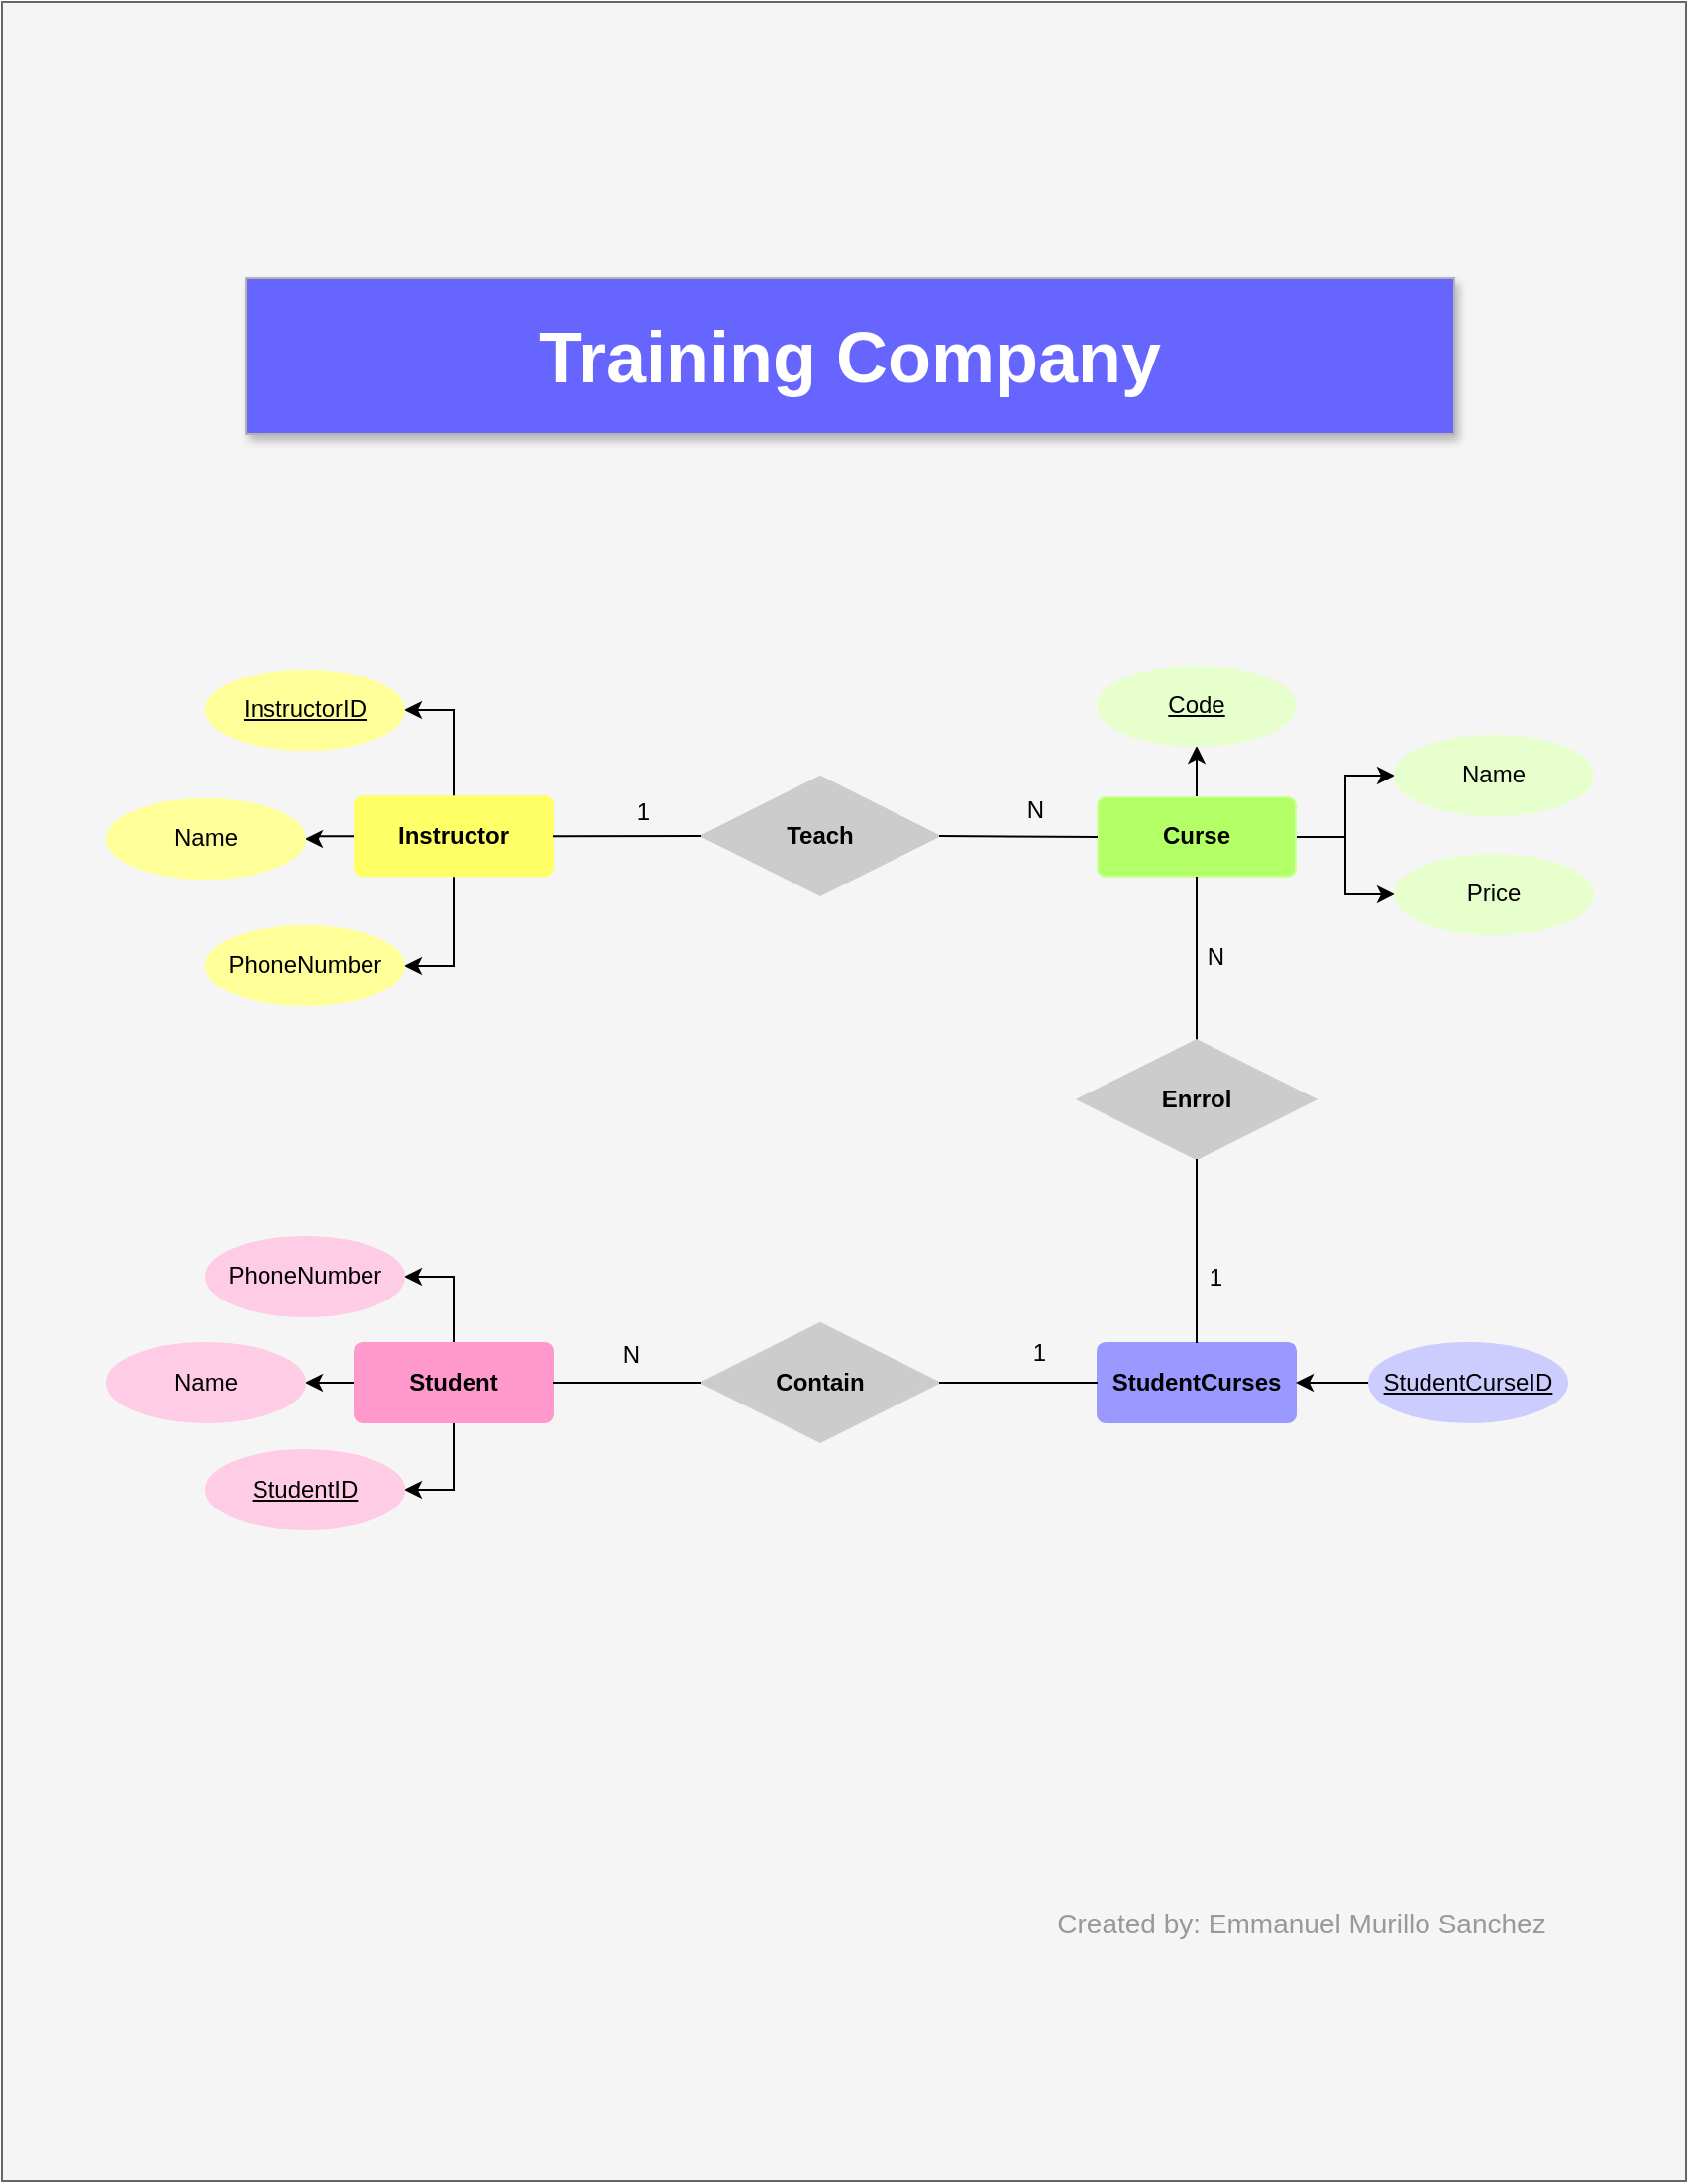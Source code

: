 <mxfile version="22.0.8" type="github">
  <diagram name="Page-1" id="V6OJBMJcq4390pBjH3aX">
    <mxGraphModel dx="-1431" dy="892" grid="1" gridSize="10" guides="1" tooltips="1" connect="1" arrows="1" fold="1" page="1" pageScale="1" pageWidth="850" pageHeight="1100" math="0" shadow="0">
      <root>
        <mxCell id="0" />
        <mxCell id="1" parent="0" />
        <mxCell id="k3ujH99_nBCrgttbyDJp-1" value="" style="rounded=0;whiteSpace=wrap;html=1;fontSize=36;labelBackgroundColor=none;fillColor=#f5f5f5;fontColor=#333333;strokeColor=#666666;" vertex="1" parent="1">
          <mxGeometry x="3400" y="7.105e-15" width="850" height="1100" as="geometry" />
        </mxCell>
        <mxCell id="k3ujH99_nBCrgttbyDJp-2" style="edgeStyle=orthogonalEdgeStyle;rounded=0;orthogonalLoop=1;jettySize=auto;html=1;" edge="1" parent="1" source="k3ujH99_nBCrgttbyDJp-5" target="k3ujH99_nBCrgttbyDJp-8">
          <mxGeometry relative="1" as="geometry" />
        </mxCell>
        <mxCell id="k3ujH99_nBCrgttbyDJp-3" style="edgeStyle=orthogonalEdgeStyle;rounded=0;orthogonalLoop=1;jettySize=auto;html=1;" edge="1" parent="1" source="k3ujH99_nBCrgttbyDJp-5" target="k3ujH99_nBCrgttbyDJp-7">
          <mxGeometry relative="1" as="geometry" />
        </mxCell>
        <mxCell id="k3ujH99_nBCrgttbyDJp-4" style="edgeStyle=orthogonalEdgeStyle;rounded=0;orthogonalLoop=1;jettySize=auto;html=1;entryX=0;entryY=0.5;entryDx=0;entryDy=0;" edge="1" parent="1" source="k3ujH99_nBCrgttbyDJp-5" target="k3ujH99_nBCrgttbyDJp-6">
          <mxGeometry relative="1" as="geometry" />
        </mxCell>
        <mxCell id="k3ujH99_nBCrgttbyDJp-5" value="&lt;b&gt;Curse&lt;/b&gt;" style="rounded=1;arcSize=10;whiteSpace=wrap;html=1;align=center;fillColor=#B3FF66;strokeColor=#CCFF99;" vertex="1" parent="1">
          <mxGeometry x="3953" y="401.49" width="100" height="40" as="geometry" />
        </mxCell>
        <mxCell id="k3ujH99_nBCrgttbyDJp-6" value="Price" style="ellipse;whiteSpace=wrap;html=1;align=center;fillColor=#E6FFCC;strokeColor=#E6FFCC;" vertex="1" parent="1">
          <mxGeometry x="4103" y="430.49" width="100" height="40" as="geometry" />
        </mxCell>
        <mxCell id="k3ujH99_nBCrgttbyDJp-7" value="Name" style="ellipse;whiteSpace=wrap;html=1;align=center;fillColor=#E6FFCC;strokeColor=#E6FFCC;" vertex="1" parent="1">
          <mxGeometry x="4103" y="370.49" width="100" height="40" as="geometry" />
        </mxCell>
        <mxCell id="k3ujH99_nBCrgttbyDJp-8" value="Code" style="ellipse;whiteSpace=wrap;html=1;align=center;fontStyle=4;fillColor=#E6FFCC;strokeColor=#E6FFCC;" vertex="1" parent="1">
          <mxGeometry x="3953" y="335.49" width="100" height="40" as="geometry" />
        </mxCell>
        <mxCell id="k3ujH99_nBCrgttbyDJp-9" style="edgeStyle=orthogonalEdgeStyle;rounded=0;orthogonalLoop=1;jettySize=auto;html=1;entryX=1;entryY=0.5;entryDx=0;entryDy=0;" edge="1" parent="1" source="k3ujH99_nBCrgttbyDJp-12" target="k3ujH99_nBCrgttbyDJp-14">
          <mxGeometry relative="1" as="geometry" />
        </mxCell>
        <mxCell id="k3ujH99_nBCrgttbyDJp-10" style="edgeStyle=orthogonalEdgeStyle;rounded=0;orthogonalLoop=1;jettySize=auto;html=1;entryX=1;entryY=0.5;entryDx=0;entryDy=0;" edge="1" parent="1" source="k3ujH99_nBCrgttbyDJp-12" target="k3ujH99_nBCrgttbyDJp-15">
          <mxGeometry relative="1" as="geometry" />
        </mxCell>
        <mxCell id="k3ujH99_nBCrgttbyDJp-11" style="edgeStyle=orthogonalEdgeStyle;rounded=0;orthogonalLoop=1;jettySize=auto;html=1;entryX=1;entryY=0.5;entryDx=0;entryDy=0;" edge="1" parent="1" source="k3ujH99_nBCrgttbyDJp-12" target="k3ujH99_nBCrgttbyDJp-16">
          <mxGeometry relative="1" as="geometry" />
        </mxCell>
        <mxCell id="k3ujH99_nBCrgttbyDJp-12" value="&lt;b&gt;Instructor&lt;/b&gt;" style="rounded=1;arcSize=10;whiteSpace=wrap;html=1;align=center;fillColor=#FFFF66;strokeColor=#FFFF66;" vertex="1" parent="1">
          <mxGeometry x="3578" y="401.11" width="100" height="40" as="geometry" />
        </mxCell>
        <mxCell id="k3ujH99_nBCrgttbyDJp-13" value="&lt;b&gt;Teach&lt;/b&gt;" style="shape=rhombus;perimeter=rhombusPerimeter;whiteSpace=wrap;html=1;align=center;fillColor=#CCCCCC;strokeColor=#CCCCCC;" vertex="1" parent="1">
          <mxGeometry x="3753" y="390.99" width="120" height="60" as="geometry" />
        </mxCell>
        <mxCell id="k3ujH99_nBCrgttbyDJp-14" value="Name" style="ellipse;whiteSpace=wrap;html=1;align=center;fillColor=#FFFF99;strokeColor=#FFFF99;" vertex="1" parent="1">
          <mxGeometry x="3453" y="402.49" width="100" height="40" as="geometry" />
        </mxCell>
        <mxCell id="k3ujH99_nBCrgttbyDJp-15" value="InstructorID" style="ellipse;whiteSpace=wrap;html=1;align=center;fontStyle=4;fillColor=#FFFF99;strokeColor=#FFFF99;" vertex="1" parent="1">
          <mxGeometry x="3503" y="337.49" width="100" height="40" as="geometry" />
        </mxCell>
        <mxCell id="k3ujH99_nBCrgttbyDJp-16" value="PhoneNumber" style="ellipse;whiteSpace=wrap;html=1;align=center;fillColor=#FFFF99;strokeColor=#FFFF99;" vertex="1" parent="1">
          <mxGeometry x="3503" y="466.49" width="100" height="40" as="geometry" />
        </mxCell>
        <mxCell id="k3ujH99_nBCrgttbyDJp-17" style="edgeStyle=orthogonalEdgeStyle;rounded=0;orthogonalLoop=1;jettySize=auto;html=1;entryX=1;entryY=0.5;entryDx=0;entryDy=0;" edge="1" parent="1" source="k3ujH99_nBCrgttbyDJp-20" target="k3ujH99_nBCrgttbyDJp-22">
          <mxGeometry relative="1" as="geometry" />
        </mxCell>
        <mxCell id="k3ujH99_nBCrgttbyDJp-18" style="edgeStyle=orthogonalEdgeStyle;rounded=0;orthogonalLoop=1;jettySize=auto;html=1;entryX=1;entryY=0.5;entryDx=0;entryDy=0;" edge="1" parent="1" source="k3ujH99_nBCrgttbyDJp-20" target="k3ujH99_nBCrgttbyDJp-21">
          <mxGeometry relative="1" as="geometry" />
        </mxCell>
        <mxCell id="k3ujH99_nBCrgttbyDJp-19" style="edgeStyle=orthogonalEdgeStyle;rounded=0;orthogonalLoop=1;jettySize=auto;html=1;entryX=1;entryY=0.5;entryDx=0;entryDy=0;" edge="1" parent="1" source="k3ujH99_nBCrgttbyDJp-20" target="k3ujH99_nBCrgttbyDJp-23">
          <mxGeometry relative="1" as="geometry" />
        </mxCell>
        <mxCell id="k3ujH99_nBCrgttbyDJp-20" value="&lt;b&gt;Student&lt;/b&gt;" style="rounded=1;arcSize=10;whiteSpace=wrap;html=1;align=center;fillColor=#FF99CC;strokeColor=#FF99CC;" vertex="1" parent="1">
          <mxGeometry x="3578" y="676.95" width="100" height="40" as="geometry" />
        </mxCell>
        <mxCell id="k3ujH99_nBCrgttbyDJp-21" value="PhoneNumber" style="ellipse;whiteSpace=wrap;html=1;align=center;fillColor=#FFCCE6;strokeColor=#FFCCE6;" vertex="1" parent="1">
          <mxGeometry x="3503" y="623.46" width="100" height="40" as="geometry" />
        </mxCell>
        <mxCell id="k3ujH99_nBCrgttbyDJp-22" value="Name" style="ellipse;whiteSpace=wrap;html=1;align=center;fillColor=#FFCCE6;strokeColor=#FFCCE6;" vertex="1" parent="1">
          <mxGeometry x="3453" y="676.95" width="100" height="40" as="geometry" />
        </mxCell>
        <mxCell id="k3ujH99_nBCrgttbyDJp-23" value="StudentID" style="ellipse;whiteSpace=wrap;html=1;align=center;fontStyle=4;fillColor=#FFCCE6;strokeColor=#FFCCE6;" vertex="1" parent="1">
          <mxGeometry x="3503" y="730.97" width="100" height="40" as="geometry" />
        </mxCell>
        <mxCell id="k3ujH99_nBCrgttbyDJp-24" value="" style="endArrow=none;html=1;rounded=0;exitX=0;exitY=0.5;exitDx=0;exitDy=0;entryX=1;entryY=0.5;entryDx=0;entryDy=0;" edge="1" parent="1" source="k3ujH99_nBCrgttbyDJp-5" target="k3ujH99_nBCrgttbyDJp-13">
          <mxGeometry relative="1" as="geometry">
            <mxPoint x="3873" y="421.99" as="sourcePoint" />
            <mxPoint x="3863" y="490.99" as="targetPoint" />
          </mxGeometry>
        </mxCell>
        <mxCell id="k3ujH99_nBCrgttbyDJp-25" value="N" style="resizable=0;html=1;align=right;verticalAlign=bottom;" connectable="0" vertex="1" parent="k3ujH99_nBCrgttbyDJp-24">
          <mxGeometry x="1" relative="1" as="geometry">
            <mxPoint x="53" y="-4" as="offset" />
          </mxGeometry>
        </mxCell>
        <mxCell id="k3ujH99_nBCrgttbyDJp-26" value="" style="endArrow=none;html=1;rounded=0;entryX=1;entryY=0.5;entryDx=0;entryDy=0;exitX=0;exitY=0.5;exitDx=0;exitDy=0;" edge="1" parent="1" source="k3ujH99_nBCrgttbyDJp-13" target="k3ujH99_nBCrgttbyDJp-12">
          <mxGeometry relative="1" as="geometry">
            <mxPoint x="3593" y="650.99" as="sourcePoint" />
            <mxPoint x="3753" y="650.99" as="targetPoint" />
          </mxGeometry>
        </mxCell>
        <mxCell id="k3ujH99_nBCrgttbyDJp-27" value="1" style="resizable=0;html=1;align=right;verticalAlign=bottom;" connectable="0" vertex="1" parent="k3ujH99_nBCrgttbyDJp-26">
          <mxGeometry x="1" relative="1" as="geometry">
            <mxPoint x="49" y="-4" as="offset" />
          </mxGeometry>
        </mxCell>
        <mxCell id="k3ujH99_nBCrgttbyDJp-28" value="&lt;b&gt;Contain&lt;/b&gt;" style="shape=rhombus;perimeter=rhombusPerimeter;whiteSpace=wrap;html=1;align=center;fillColor=#CCCCCC;strokeColor=#CCCCCC;" vertex="1" parent="1">
          <mxGeometry x="3753" y="666.95" width="120" height="60" as="geometry" />
        </mxCell>
        <mxCell id="k3ujH99_nBCrgttbyDJp-29" value="" style="endArrow=none;html=1;rounded=0;exitX=0.5;exitY=1;exitDx=0;exitDy=0;entryX=0.5;entryY=0;entryDx=0;entryDy=0;" edge="1" parent="1" source="k3ujH99_nBCrgttbyDJp-5" target="k3ujH99_nBCrgttbyDJp-36">
          <mxGeometry relative="1" as="geometry">
            <mxPoint x="3963" y="432.49" as="sourcePoint" />
            <mxPoint x="3803" y="430.99" as="targetPoint" />
          </mxGeometry>
        </mxCell>
        <mxCell id="k3ujH99_nBCrgttbyDJp-30" value="N" style="resizable=0;html=1;align=right;verticalAlign=bottom;" connectable="0" vertex="1" parent="k3ujH99_nBCrgttbyDJp-29">
          <mxGeometry x="1" relative="1" as="geometry">
            <mxPoint x="14" y="-33" as="offset" />
          </mxGeometry>
        </mxCell>
        <mxCell id="k3ujH99_nBCrgttbyDJp-31" value="" style="endArrow=none;html=1;rounded=0;" edge="1" parent="1" source="k3ujH99_nBCrgttbyDJp-28" target="k3ujH99_nBCrgttbyDJp-20">
          <mxGeometry relative="1" as="geometry">
            <mxPoint x="3813" y="726.95" as="sourcePoint" />
            <mxPoint x="3812.5" y="891.46" as="targetPoint" />
          </mxGeometry>
        </mxCell>
        <mxCell id="k3ujH99_nBCrgttbyDJp-32" value="N" style="resizable=0;html=1;align=right;verticalAlign=bottom;" connectable="0" vertex="1" parent="k3ujH99_nBCrgttbyDJp-31">
          <mxGeometry x="1" relative="1" as="geometry">
            <mxPoint x="44" y="-5" as="offset" />
          </mxGeometry>
        </mxCell>
        <mxCell id="k3ujH99_nBCrgttbyDJp-33" value="&lt;b&gt;StudentCurses&lt;/b&gt;" style="rounded=1;arcSize=10;whiteSpace=wrap;html=1;align=center;fillColor=#9999FF;strokeColor=#9999FF;" vertex="1" parent="1">
          <mxGeometry x="3953" y="676.95" width="100" height="40" as="geometry" />
        </mxCell>
        <mxCell id="k3ujH99_nBCrgttbyDJp-34" value="" style="endArrow=none;html=1;rounded=0;exitX=1;exitY=0.5;exitDx=0;exitDy=0;" edge="1" parent="1" source="k3ujH99_nBCrgttbyDJp-28" target="k3ujH99_nBCrgttbyDJp-33">
          <mxGeometry relative="1" as="geometry">
            <mxPoint x="4093" y="476.95" as="sourcePoint" />
            <mxPoint x="4093" y="690.46" as="targetPoint" />
          </mxGeometry>
        </mxCell>
        <mxCell id="k3ujH99_nBCrgttbyDJp-35" value="1" style="resizable=0;html=1;align=right;verticalAlign=bottom;" connectable="0" vertex="1" parent="k3ujH99_nBCrgttbyDJp-34">
          <mxGeometry x="1" relative="1" as="geometry">
            <mxPoint x="-26" y="-6" as="offset" />
          </mxGeometry>
        </mxCell>
        <mxCell id="k3ujH99_nBCrgttbyDJp-36" value="&lt;b&gt;Enrrol&lt;/b&gt;" style="shape=rhombus;perimeter=rhombusPerimeter;whiteSpace=wrap;html=1;align=center;fillColor=#CCCCCC;strokeColor=#CCCCCC;" vertex="1" parent="1">
          <mxGeometry x="3943" y="524.06" width="120" height="60" as="geometry" />
        </mxCell>
        <mxCell id="k3ujH99_nBCrgttbyDJp-37" value="" style="endArrow=none;html=1;rounded=0;exitX=0.5;exitY=0;exitDx=0;exitDy=0;entryX=0.5;entryY=1;entryDx=0;entryDy=0;" edge="1" parent="1" source="k3ujH99_nBCrgttbyDJp-33" target="k3ujH99_nBCrgttbyDJp-36">
          <mxGeometry relative="1" as="geometry">
            <mxPoint x="3683.445" y="740.158" as="sourcePoint" />
            <mxPoint x="4003" y="599" as="targetPoint" />
          </mxGeometry>
        </mxCell>
        <mxCell id="k3ujH99_nBCrgttbyDJp-38" value="1" style="resizable=0;html=1;align=right;verticalAlign=bottom;" connectable="0" vertex="1" parent="k3ujH99_nBCrgttbyDJp-37">
          <mxGeometry x="1" relative="1" as="geometry">
            <mxPoint x="13" y="69" as="offset" />
          </mxGeometry>
        </mxCell>
        <mxCell id="k3ujH99_nBCrgttbyDJp-39" value="&lt;b&gt;&lt;font style=&quot;font-size: 36px;&quot;&gt;Training Company&lt;/font&gt;&lt;/b&gt;" style="text;html=1;strokeColor=#B3B3B3;fillColor=#6666FF;align=center;verticalAlign=middle;whiteSpace=wrap;rounded=0;shadow=1;fontColor=#FFFFFF;gradientColor=none;" vertex="1" parent="1">
          <mxGeometry x="3523" y="139.49" width="610" height="78.51" as="geometry" />
        </mxCell>
        <mxCell id="k3ujH99_nBCrgttbyDJp-40" style="edgeStyle=orthogonalEdgeStyle;rounded=0;orthogonalLoop=1;jettySize=auto;html=1;entryX=1;entryY=0.5;entryDx=0;entryDy=0;fontSize=24;" edge="1" parent="1" source="k3ujH99_nBCrgttbyDJp-41" target="k3ujH99_nBCrgttbyDJp-33">
          <mxGeometry relative="1" as="geometry" />
        </mxCell>
        <mxCell id="k3ujH99_nBCrgttbyDJp-41" value="StudentCurseID" style="ellipse;whiteSpace=wrap;html=1;align=center;fontStyle=4;fillColor=#CCCCFF;strokeColor=#CCCCFF;" vertex="1" parent="1">
          <mxGeometry x="4090" y="676.95" width="100" height="40" as="geometry" />
        </mxCell>
        <mxCell id="k3ujH99_nBCrgttbyDJp-42" value="Created by: Emmanuel Murillo Sanchez" style="text;html=1;strokeColor=none;fillColor=none;align=center;verticalAlign=middle;whiteSpace=wrap;rounded=0;shadow=1;glass=0;labelBackgroundColor=none;sketch=0;fontSize=14;fontColor=#999999;" vertex="1" parent="1">
          <mxGeometry x="3924" y="955" width="264" height="30" as="geometry" />
        </mxCell>
      </root>
    </mxGraphModel>
  </diagram>
</mxfile>
